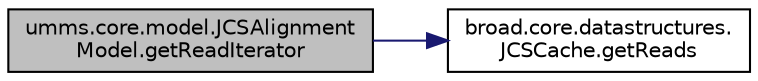 digraph "umms.core.model.JCSAlignmentModel.getReadIterator"
{
  edge [fontname="Helvetica",fontsize="10",labelfontname="Helvetica",labelfontsize="10"];
  node [fontname="Helvetica",fontsize="10",shape=record];
  rankdir="LR";
  Node1 [label="umms.core.model.JCSAlignment\lModel.getReadIterator",height=0.2,width=0.4,color="black", fillcolor="grey75", style="filled" fontcolor="black"];
  Node1 -> Node2 [color="midnightblue",fontsize="10",style="solid",fontname="Helvetica"];
  Node2 [label="broad.core.datastructures.\lJCSCache.getReads",height=0.2,width=0.4,color="black", fillcolor="white", style="filled",URL="$classbroad_1_1core_1_1datastructures_1_1_j_c_s_cache.html#a6f13ea81079bb23079fb1a5072298618"];
}
